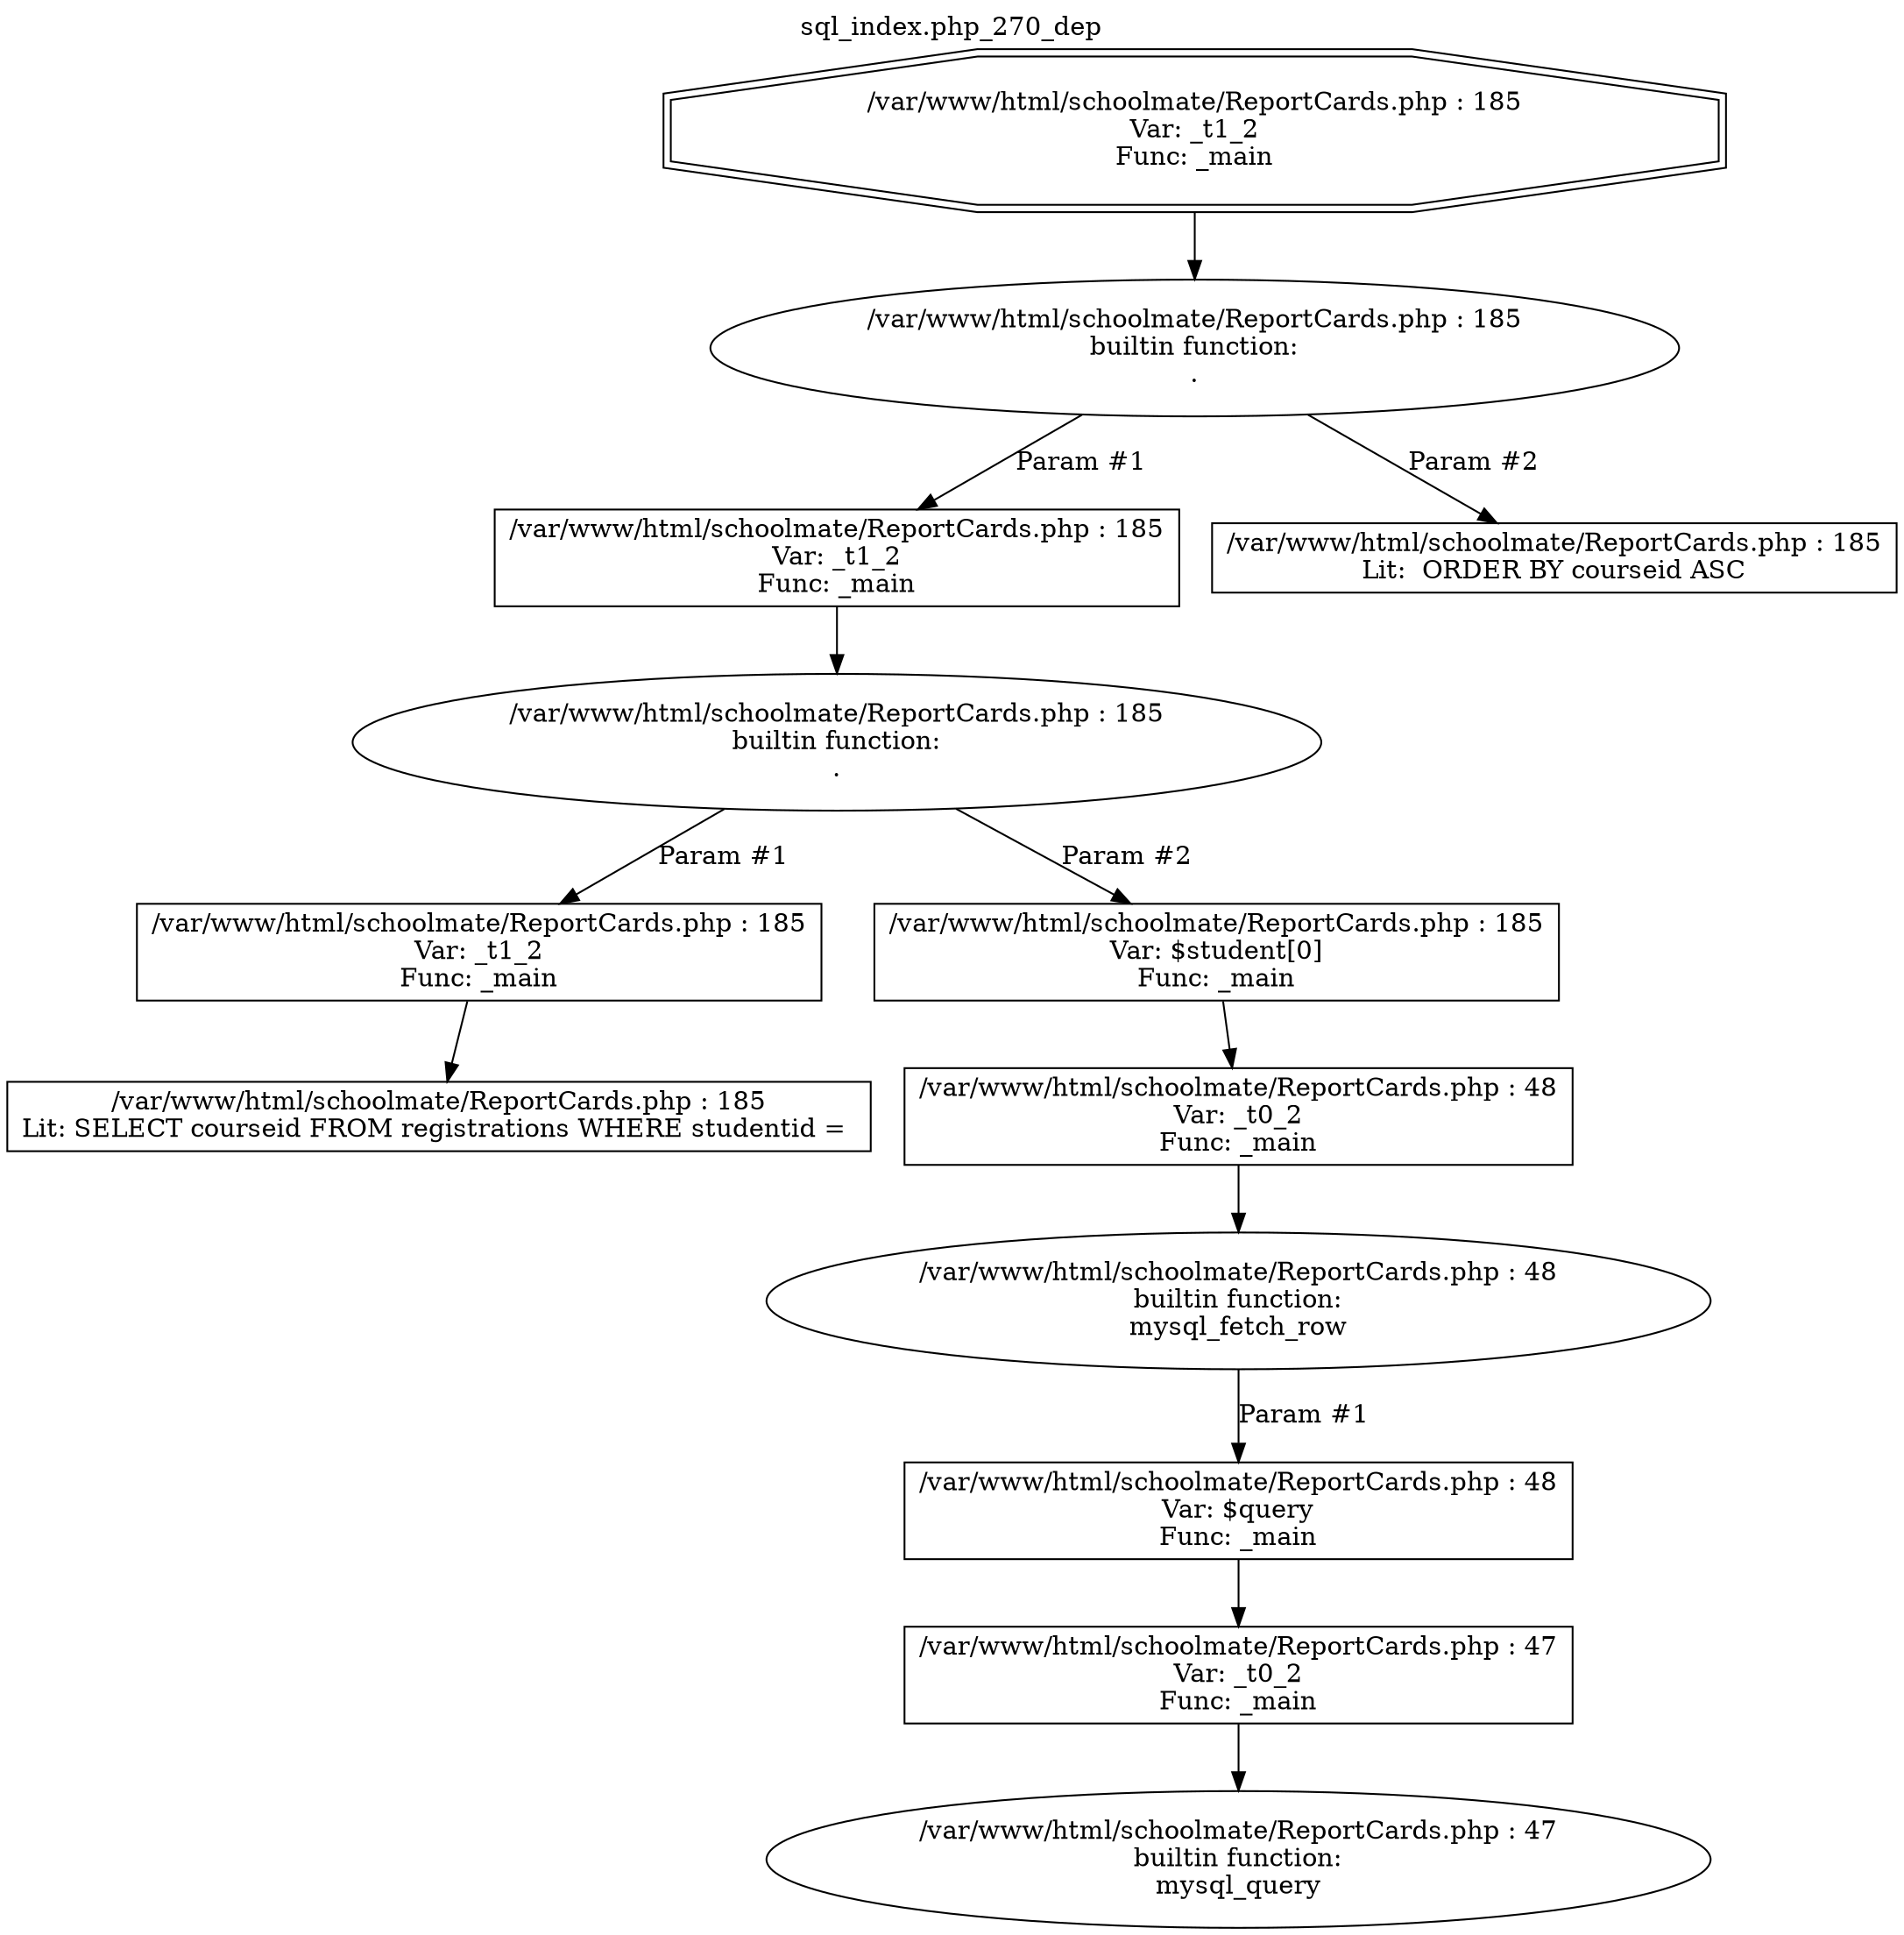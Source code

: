 digraph cfg {
  label="sql_index.php_270_dep";
  labelloc=t;
  n1 [shape=doubleoctagon, label="/var/www/html/schoolmate/ReportCards.php : 185\nVar: _t1_2\nFunc: _main\n"];
  n2 [shape=ellipse, label="/var/www/html/schoolmate/ReportCards.php : 185\nbuiltin function:\n.\n"];
  n3 [shape=box, label="/var/www/html/schoolmate/ReportCards.php : 185\nVar: _t1_2\nFunc: _main\n"];
  n4 [shape=ellipse, label="/var/www/html/schoolmate/ReportCards.php : 185\nbuiltin function:\n.\n"];
  n5 [shape=box, label="/var/www/html/schoolmate/ReportCards.php : 185\nVar: _t1_2\nFunc: _main\n"];
  n6 [shape=box, label="/var/www/html/schoolmate/ReportCards.php : 185\nLit: SELECT courseid FROM registrations WHERE studentid = \n"];
  n7 [shape=box, label="/var/www/html/schoolmate/ReportCards.php : 185\nVar: $student[0]\nFunc: _main\n"];
  n8 [shape=box, label="/var/www/html/schoolmate/ReportCards.php : 48\nVar: _t0_2\nFunc: _main\n"];
  n9 [shape=ellipse, label="/var/www/html/schoolmate/ReportCards.php : 48\nbuiltin function:\nmysql_fetch_row\n"];
  n10 [shape=box, label="/var/www/html/schoolmate/ReportCards.php : 48\nVar: $query\nFunc: _main\n"];
  n11 [shape=box, label="/var/www/html/schoolmate/ReportCards.php : 47\nVar: _t0_2\nFunc: _main\n"];
  n12 [shape=ellipse, label="/var/www/html/schoolmate/ReportCards.php : 47\nbuiltin function:\nmysql_query\n"];
  n13 [shape=box, label="/var/www/html/schoolmate/ReportCards.php : 185\nLit:  ORDER BY courseid ASC\n"];
  n1 -> n2;
  n3 -> n4;
  n5 -> n6;
  n4 -> n5[label="Param #1"];
  n4 -> n7[label="Param #2"];
  n8 -> n9;
  n11 -> n12;
  n10 -> n11;
  n9 -> n10[label="Param #1"];
  n7 -> n8;
  n2 -> n3[label="Param #1"];
  n2 -> n13[label="Param #2"];
}
